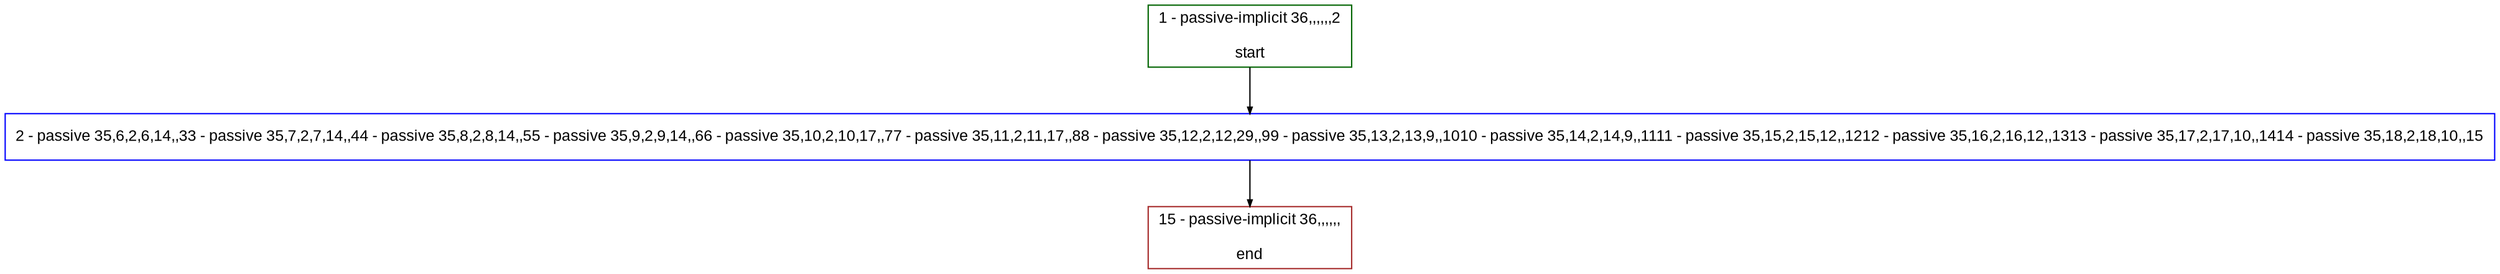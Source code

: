 digraph "" {
  graph [bgcolor="white", fillcolor="#FFFFCC", pack="true", packmode="clust", fontname="Arial", label="", fontsize="12", compound="true", style="rounded,filled"];
  node [node_initialized="no", fillcolor="white", fontname="Arial", label="", color="grey", fontsize="12", fixedsize="false", compound="true", shape="rectangle", style="filled"];
  edge [arrowtail="none", lhead="", fontcolor="black", fontname="Arial", label="", color="black", fontsize="12", arrowhead="normal", arrowsize="0.5", compound="true", ltail="", dir="forward"];
  __N1 [fillcolor="#ffffff", label="2 - passive 35,6,2,6,14,,33 - passive 35,7,2,7,14,,44 - passive 35,8,2,8,14,,55 - passive 35,9,2,9,14,,66 - passive 35,10,2,10,17,,77 - passive 35,11,2,11,17,,88 - passive 35,12,2,12,29,,99 - passive 35,13,2,13,9,,1010 - passive 35,14,2,14,9,,1111 - passive 35,15,2,15,12,,1212 - passive 35,16,2,16,12,,1313 - passive 35,17,2,17,10,,1414 - passive 35,18,2,18,10,,15", color="#0000ff", shape="box", style="filled"];
  __N2 [fillcolor="#ffffff", label="1 - passive-implicit 36,,,,,,2\n\nstart", color="#006400", shape="box", style="filled"];
  __N3 [fillcolor="#ffffff", label="15 - passive-implicit 36,,,,,,\n\nend", color="#a52a2a", shape="box", style="filled"];
  __N2 -> __N1 [arrowtail="none", color="#000000", label="", arrowhead="normal", dir="forward"];
  __N1 -> __N3 [arrowtail="none", color="#000000", label="", arrowhead="normal", dir="forward"];
}
